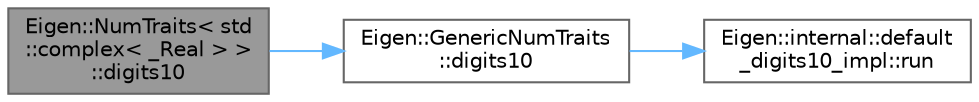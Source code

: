 digraph "Eigen::NumTraits&lt; std::complex&lt; _Real &gt; &gt;::digits10"
{
 // LATEX_PDF_SIZE
  bgcolor="transparent";
  edge [fontname=Helvetica,fontsize=10,labelfontname=Helvetica,labelfontsize=10];
  node [fontname=Helvetica,fontsize=10,shape=box,height=0.2,width=0.4];
  rankdir="LR";
  Node1 [id="Node000001",label="Eigen::NumTraits\< std\l::complex\< _Real \> \>\l::digits10",height=0.2,width=0.4,color="gray40", fillcolor="grey60", style="filled", fontcolor="black",tooltip=" "];
  Node1 -> Node2 [id="edge1_Node000001_Node000002",color="steelblue1",style="solid",tooltip=" "];
  Node2 [id="Node000002",label="Eigen::GenericNumTraits\l::digits10",height=0.2,width=0.4,color="grey40", fillcolor="white", style="filled",URL="$struct_eigen_1_1_generic_num_traits.html#abe786ad7f4af6e91e34fab4d888710b5",tooltip=" "];
  Node2 -> Node3 [id="edge2_Node000002_Node000003",color="steelblue1",style="solid",tooltip=" "];
  Node3 [id="Node000003",label="Eigen::internal::default\l_digits10_impl::run",height=0.2,width=0.4,color="grey40", fillcolor="white", style="filled",URL="$struct_eigen_1_1internal_1_1default__digits10__impl.html#a9c5d25b308ff287fca844827847208df",tooltip=" "];
}
